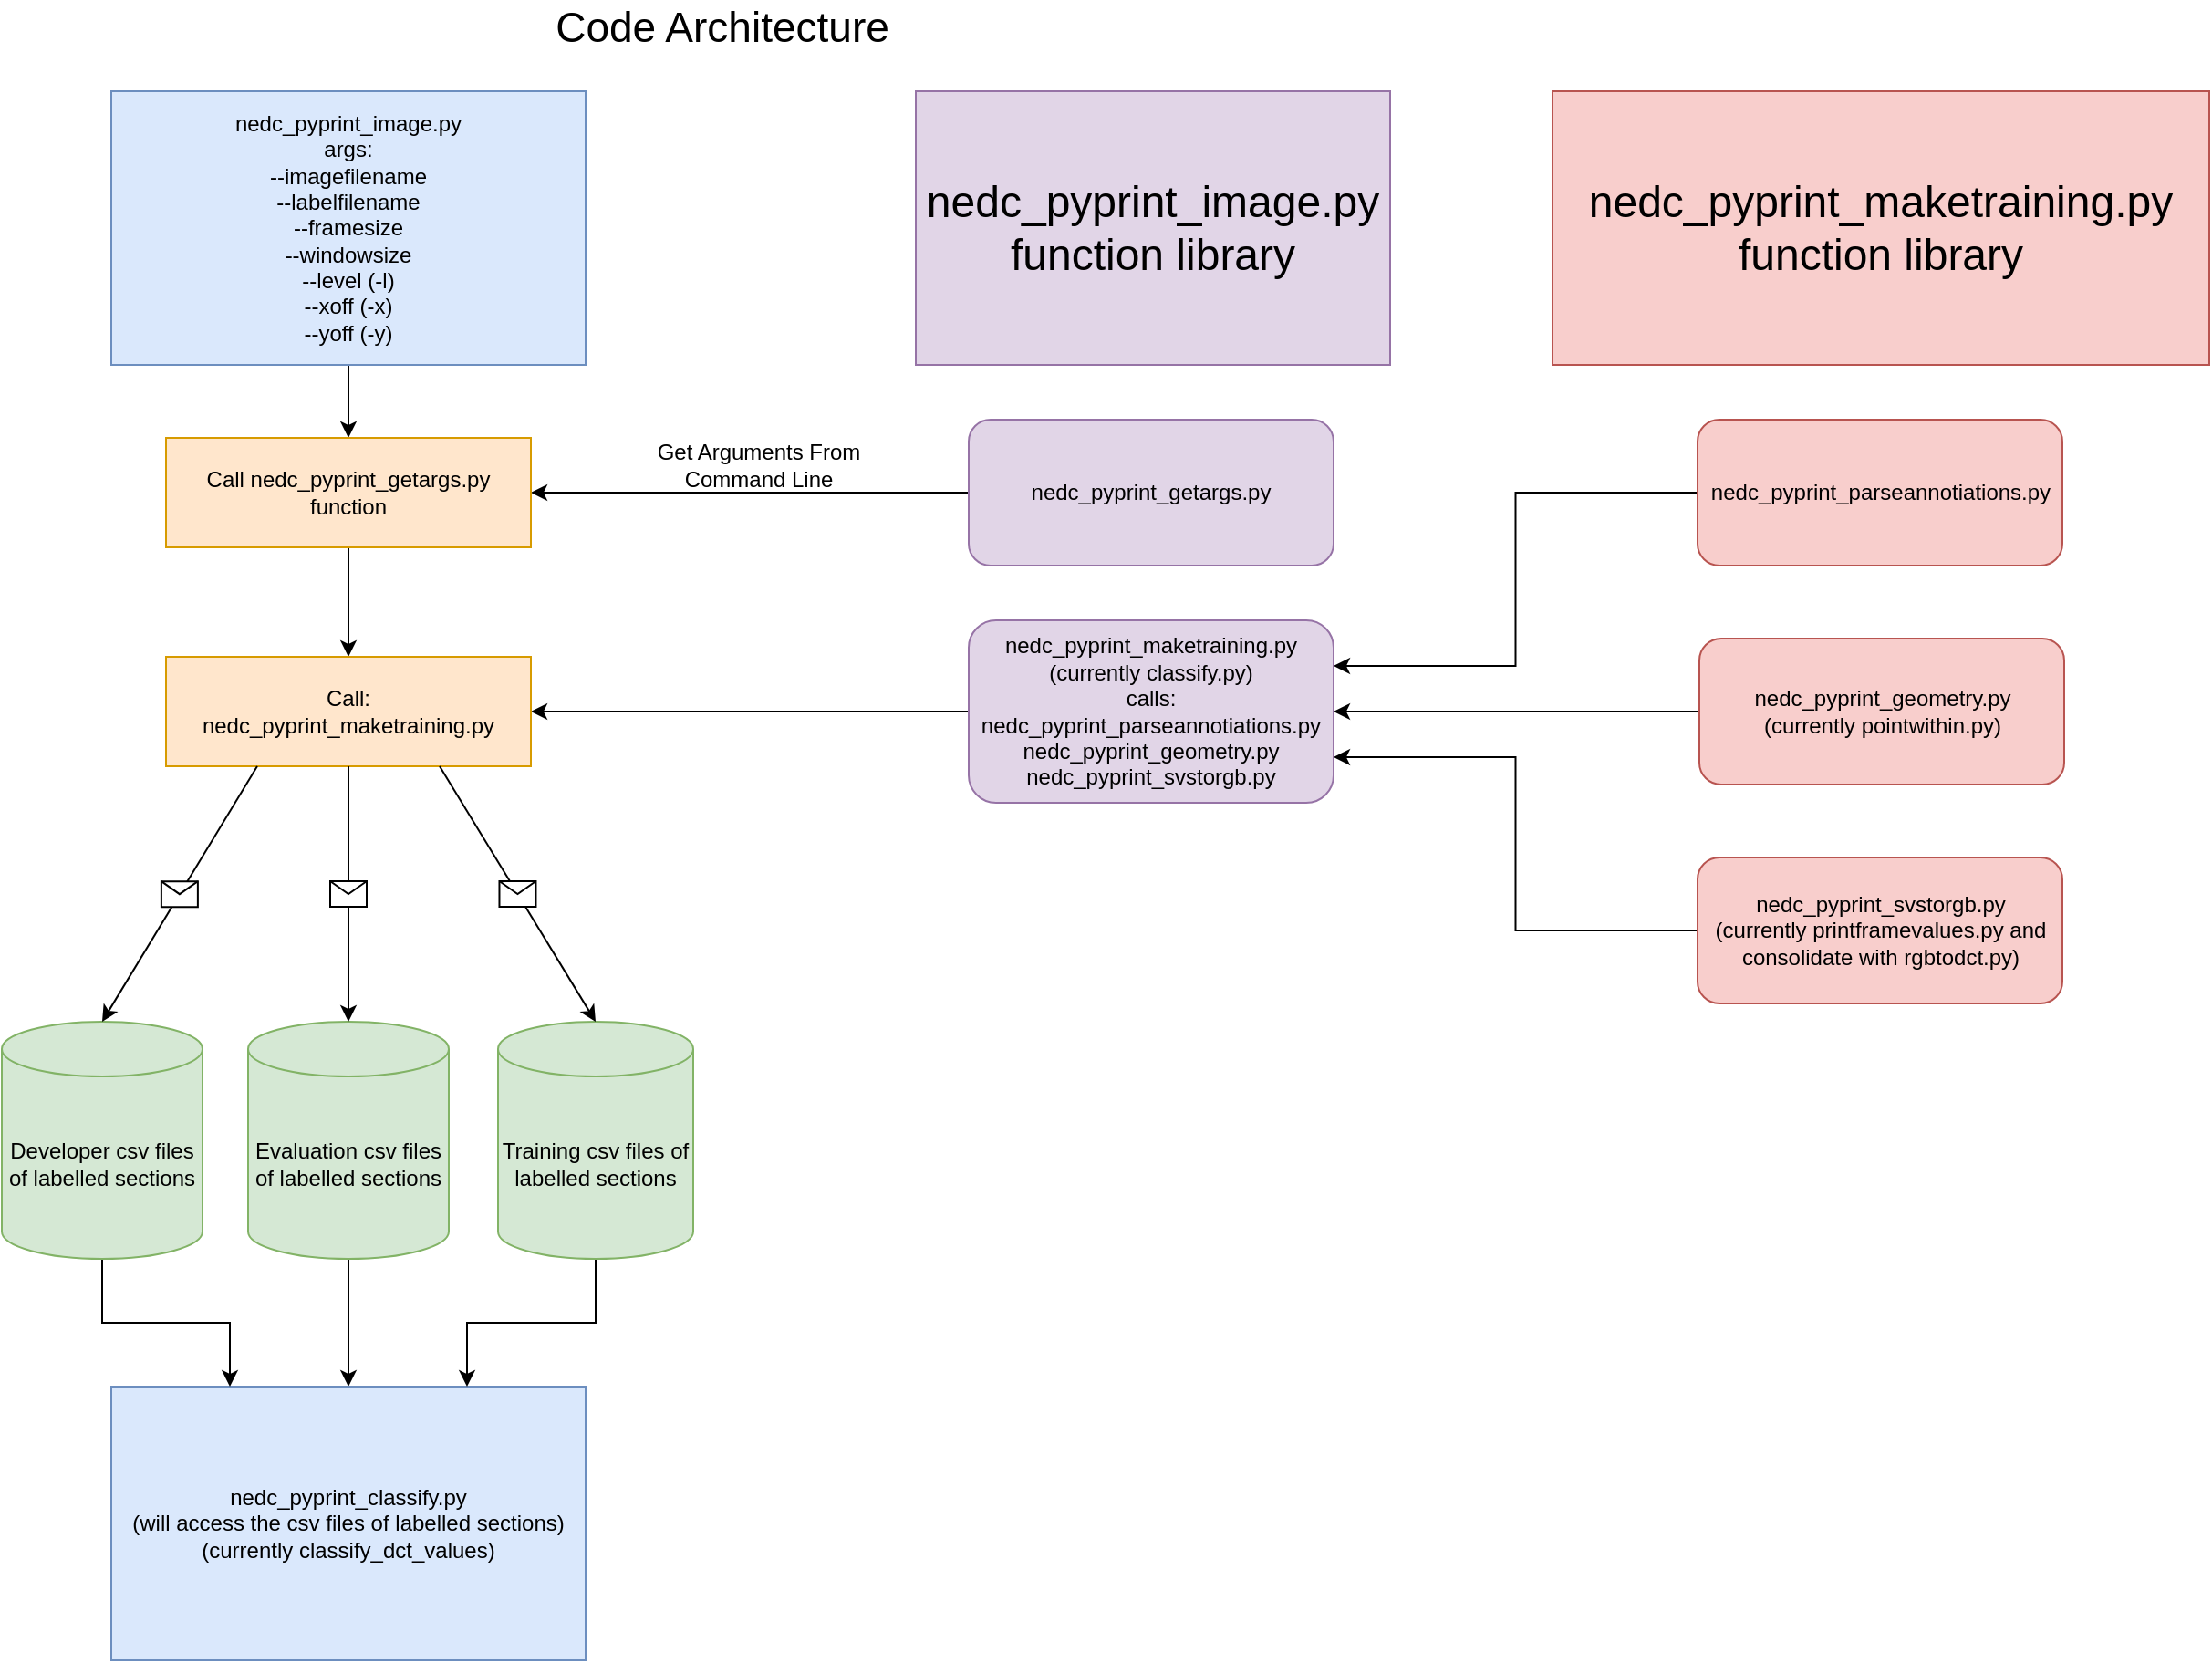 <mxfile version="24.0.4" type="device">
  <diagram name="Page-1" id="Pn_B5uRz9UyzJfgRzdLi">
    <mxGraphModel dx="1364" dy="843" grid="1" gridSize="10" guides="1" tooltips="1" connect="1" arrows="1" fold="1" page="1" pageScale="1" pageWidth="850" pageHeight="1100" math="0" shadow="0">
      <root>
        <mxCell id="0" />
        <mxCell id="1" parent="0" />
        <mxCell id="R12fR0HURLkSJvz07A9B-2" value="&lt;span style=&quot;font-size: 23px;&quot;&gt;Code Architecture&lt;/span&gt;" style="text;html=1;align=center;verticalAlign=middle;whiteSpace=wrap;rounded=0;" parent="1" vertex="1">
          <mxGeometry x="320" y="10" width="210" height="30" as="geometry" />
        </mxCell>
        <mxCell id="A-Pw-RAtUNQ02SP3cXzz-8" style="edgeStyle=orthogonalEdgeStyle;rounded=0;orthogonalLoop=1;jettySize=auto;html=1;exitX=0.5;exitY=1;exitDx=0;exitDy=0;entryX=0.5;entryY=0;entryDx=0;entryDy=0;" parent="1" source="A-Pw-RAtUNQ02SP3cXzz-1" target="A-Pw-RAtUNQ02SP3cXzz-9" edge="1">
          <mxGeometry relative="1" as="geometry">
            <mxPoint x="220" y="280" as="targetPoint" />
          </mxGeometry>
        </mxCell>
        <mxCell id="A-Pw-RAtUNQ02SP3cXzz-1" value="nedc_pyprint_image.py&lt;div&gt;args:&lt;/div&gt;&lt;div&gt;--imagefilename&lt;/div&gt;&lt;div&gt;--labelfilename&lt;/div&gt;&lt;div&gt;--framesize&lt;/div&gt;&lt;div&gt;--windowsize&lt;/div&gt;&lt;div&gt;--level (-l)&lt;/div&gt;&lt;div&gt;--xoff (-x)&lt;/div&gt;&lt;div&gt;--yoff (-y)&lt;/div&gt;" style="rounded=0;whiteSpace=wrap;html=1;fillColor=#dae8fc;strokeColor=#6c8ebf;" parent="1" vertex="1">
          <mxGeometry x="90" y="60" width="260" height="150" as="geometry" />
        </mxCell>
        <mxCell id="A-Pw-RAtUNQ02SP3cXzz-2" value="&lt;font style=&quot;font-size: 24px;&quot;&gt;nedc_pyprint_image.py&lt;/font&gt;&lt;div&gt;&lt;font style=&quot;font-size: 24px;&quot;&gt;function library&lt;/font&gt;&lt;/div&gt;" style="rounded=0;whiteSpace=wrap;html=1;fillColor=#e1d5e7;strokeColor=#9673a6;" parent="1" vertex="1">
          <mxGeometry x="531" y="60" width="260" height="150" as="geometry" />
        </mxCell>
        <mxCell id="A-Pw-RAtUNQ02SP3cXzz-5" style="edgeStyle=orthogonalEdgeStyle;rounded=0;orthogonalLoop=1;jettySize=auto;html=1;exitX=0;exitY=0.5;exitDx=0;exitDy=0;" parent="1" source="A-Pw-RAtUNQ02SP3cXzz-3" target="A-Pw-RAtUNQ02SP3cXzz-9" edge="1">
          <mxGeometry relative="1" as="geometry">
            <mxPoint x="320" y="280" as="targetPoint" />
          </mxGeometry>
        </mxCell>
        <mxCell id="A-Pw-RAtUNQ02SP3cXzz-3" value="nedc_pyprint_getargs.py" style="rounded=1;whiteSpace=wrap;html=1;fillColor=#e1d5e7;strokeColor=#9673a6;" parent="1" vertex="1">
          <mxGeometry x="560" y="240" width="200" height="80" as="geometry" />
        </mxCell>
        <mxCell id="A-Pw-RAtUNQ02SP3cXzz-7" value="Get Arguments From Command Line" style="text;html=1;align=center;verticalAlign=middle;whiteSpace=wrap;rounded=0;" parent="1" vertex="1">
          <mxGeometry x="370" y="250" width="150" height="30" as="geometry" />
        </mxCell>
        <mxCell id="A-Pw-RAtUNQ02SP3cXzz-13" style="edgeStyle=orthogonalEdgeStyle;rounded=0;orthogonalLoop=1;jettySize=auto;html=1;exitX=0.5;exitY=1;exitDx=0;exitDy=0;entryX=0.5;entryY=0;entryDx=0;entryDy=0;" parent="1" source="A-Pw-RAtUNQ02SP3cXzz-9" target="A-Pw-RAtUNQ02SP3cXzz-12" edge="1">
          <mxGeometry relative="1" as="geometry" />
        </mxCell>
        <mxCell id="A-Pw-RAtUNQ02SP3cXzz-9" value="Call nedc_pyprint_getargs.py function" style="rounded=0;whiteSpace=wrap;html=1;fillColor=#ffe6cc;strokeColor=#d79b00;" parent="1" vertex="1">
          <mxGeometry x="120" y="250" width="200" height="60" as="geometry" />
        </mxCell>
        <mxCell id="A-Pw-RAtUNQ02SP3cXzz-33" style="edgeStyle=orthogonalEdgeStyle;rounded=0;orthogonalLoop=1;jettySize=auto;html=1;exitX=0;exitY=0.5;exitDx=0;exitDy=0;entryX=1;entryY=0.5;entryDx=0;entryDy=0;" parent="1" source="A-Pw-RAtUNQ02SP3cXzz-10" target="A-Pw-RAtUNQ02SP3cXzz-12" edge="1">
          <mxGeometry relative="1" as="geometry">
            <Array as="points">
              <mxPoint x="430" y="400" />
              <mxPoint x="430" y="400" />
            </Array>
          </mxGeometry>
        </mxCell>
        <mxCell id="A-Pw-RAtUNQ02SP3cXzz-10" value="nedc_pyprint_maketraining.py&lt;div&gt;(currently classify.py)&lt;/div&gt;&lt;div&gt;calls:&lt;/div&gt;&lt;div&gt;nedc_pyprint_parseannotiations.py&lt;br&gt;&lt;/div&gt;&lt;div&gt;nedc_pyprint_geometry.py&lt;br&gt;&lt;/div&gt;&lt;div&gt;nedc_pyprint_svstorgb.py&lt;/div&gt;" style="rounded=1;whiteSpace=wrap;html=1;fillColor=#e1d5e7;strokeColor=#9673a6;" parent="1" vertex="1">
          <mxGeometry x="560" y="350" width="200" height="100" as="geometry" />
        </mxCell>
        <mxCell id="A-Pw-RAtUNQ02SP3cXzz-12" value="Call:&lt;div&gt;nedc_pyprint_maketraining.py&lt;/div&gt;" style="rounded=0;whiteSpace=wrap;html=1;fillColor=#ffe6cc;strokeColor=#d79b00;" parent="1" vertex="1">
          <mxGeometry x="120" y="370" width="200" height="60" as="geometry" />
        </mxCell>
        <mxCell id="s8Gx7B9oiF_B--dZA-3K-10" style="edgeStyle=orthogonalEdgeStyle;rounded=0;orthogonalLoop=1;jettySize=auto;html=1;exitX=0;exitY=0.5;exitDx=0;exitDy=0;entryX=1;entryY=0.25;entryDx=0;entryDy=0;" edge="1" parent="1" source="A-Pw-RAtUNQ02SP3cXzz-14" target="A-Pw-RAtUNQ02SP3cXzz-10">
          <mxGeometry relative="1" as="geometry" />
        </mxCell>
        <mxCell id="A-Pw-RAtUNQ02SP3cXzz-14" value="nedc_pyprint_parseannotiations.py" style="rounded=1;whiteSpace=wrap;html=1;fillColor=#f8cecc;strokeColor=#b85450;" parent="1" vertex="1">
          <mxGeometry x="959.5" y="240" width="200" height="80" as="geometry" />
        </mxCell>
        <mxCell id="s8Gx7B9oiF_B--dZA-3K-9" style="edgeStyle=orthogonalEdgeStyle;rounded=0;orthogonalLoop=1;jettySize=auto;html=1;exitX=0;exitY=0.5;exitDx=0;exitDy=0;" edge="1" parent="1" source="A-Pw-RAtUNQ02SP3cXzz-19" target="A-Pw-RAtUNQ02SP3cXzz-10">
          <mxGeometry relative="1" as="geometry" />
        </mxCell>
        <mxCell id="A-Pw-RAtUNQ02SP3cXzz-19" value="nedc_pyprint_geometry.py&lt;div&gt;(currently pointwithin.py)&lt;/div&gt;" style="rounded=1;whiteSpace=wrap;html=1;fillColor=#f8cecc;strokeColor=#b85450;" parent="1" vertex="1">
          <mxGeometry x="960.5" y="360" width="200" height="80" as="geometry" />
        </mxCell>
        <mxCell id="s8Gx7B9oiF_B--dZA-3K-8" style="edgeStyle=orthogonalEdgeStyle;rounded=0;orthogonalLoop=1;jettySize=auto;html=1;exitX=0;exitY=0.5;exitDx=0;exitDy=0;entryX=1;entryY=0.75;entryDx=0;entryDy=0;" edge="1" parent="1" source="A-Pw-RAtUNQ02SP3cXzz-21" target="A-Pw-RAtUNQ02SP3cXzz-10">
          <mxGeometry relative="1" as="geometry" />
        </mxCell>
        <mxCell id="A-Pw-RAtUNQ02SP3cXzz-21" value="nedc_pyprint_svstorgb.py&lt;div&gt;(currently printframevalues.py and consolidate with rgbtodct.py)&lt;/div&gt;" style="rounded=1;whiteSpace=wrap;html=1;fillColor=#f8cecc;strokeColor=#b85450;" parent="1" vertex="1">
          <mxGeometry x="959.5" y="480" width="200" height="80" as="geometry" />
        </mxCell>
        <mxCell id="s8Gx7B9oiF_B--dZA-3K-17" style="edgeStyle=orthogonalEdgeStyle;rounded=0;orthogonalLoop=1;jettySize=auto;html=1;exitX=0.5;exitY=1;exitDx=0;exitDy=0;exitPerimeter=0;entryX=0.5;entryY=0;entryDx=0;entryDy=0;" edge="1" parent="1" source="A-Pw-RAtUNQ02SP3cXzz-31" target="s8Gx7B9oiF_B--dZA-3K-16">
          <mxGeometry relative="1" as="geometry" />
        </mxCell>
        <mxCell id="A-Pw-RAtUNQ02SP3cXzz-31" value="Evaluation csv files of labelled sections" style="shape=cylinder3;whiteSpace=wrap;html=1;boundedLbl=1;backgroundOutline=1;size=15;fillColor=#d5e8d4;strokeColor=#82b366;" parent="1" vertex="1">
          <mxGeometry x="165" y="570" width="110" height="130" as="geometry" />
        </mxCell>
        <mxCell id="A-Pw-RAtUNQ02SP3cXzz-45" value="" style="endArrow=classic;html=1;rounded=0;exitX=0.5;exitY=1;exitDx=0;exitDy=0;entryX=0.5;entryY=0;entryDx=0;entryDy=0;entryPerimeter=0;" parent="1" source="A-Pw-RAtUNQ02SP3cXzz-12" target="A-Pw-RAtUNQ02SP3cXzz-31" edge="1">
          <mxGeometry relative="1" as="geometry">
            <mxPoint x="310" y="460" as="sourcePoint" />
            <mxPoint x="410" y="460" as="targetPoint" />
          </mxGeometry>
        </mxCell>
        <mxCell id="A-Pw-RAtUNQ02SP3cXzz-46" value="" style="shape=message;html=1;outlineConnect=0;" parent="A-Pw-RAtUNQ02SP3cXzz-45" vertex="1">
          <mxGeometry width="20" height="14" relative="1" as="geometry">
            <mxPoint x="-10" y="-7" as="offset" />
          </mxGeometry>
        </mxCell>
        <mxCell id="s8Gx7B9oiF_B--dZA-3K-11" value="&lt;font style=&quot;font-size: 24px;&quot;&gt;nedc_pyprint_maketraining.py&lt;/font&gt;&lt;div&gt;&lt;font style=&quot;font-size: 24px;&quot;&gt;function library&lt;/font&gt;&lt;/div&gt;" style="rounded=0;whiteSpace=wrap;html=1;fillColor=#f8cecc;strokeColor=#b85450;" vertex="1" parent="1">
          <mxGeometry x="880" y="60" width="360" height="150" as="geometry" />
        </mxCell>
        <mxCell id="s8Gx7B9oiF_B--dZA-3K-16" value="nedc_pyprint_classify.py&lt;div&gt;(will access the csv files of labelled sections)&lt;br&gt;&lt;div&gt;(currently classify_dct_values)&lt;/div&gt;&lt;/div&gt;" style="rounded=0;whiteSpace=wrap;html=1;fillColor=#dae8fc;strokeColor=#6c8ebf;" vertex="1" parent="1">
          <mxGeometry x="90" y="770" width="260" height="150" as="geometry" />
        </mxCell>
        <mxCell id="s8Gx7B9oiF_B--dZA-3K-25" style="edgeStyle=orthogonalEdgeStyle;rounded=0;orthogonalLoop=1;jettySize=auto;html=1;exitX=0.5;exitY=1;exitDx=0;exitDy=0;exitPerimeter=0;entryX=0.25;entryY=0;entryDx=0;entryDy=0;" edge="1" parent="1" source="s8Gx7B9oiF_B--dZA-3K-18" target="s8Gx7B9oiF_B--dZA-3K-16">
          <mxGeometry relative="1" as="geometry" />
        </mxCell>
        <mxCell id="s8Gx7B9oiF_B--dZA-3K-18" value="Developer csv files of labelled sections" style="shape=cylinder3;whiteSpace=wrap;html=1;boundedLbl=1;backgroundOutline=1;size=15;fillColor=#d5e8d4;strokeColor=#82b366;" vertex="1" parent="1">
          <mxGeometry x="30" y="570" width="110" height="130" as="geometry" />
        </mxCell>
        <mxCell id="s8Gx7B9oiF_B--dZA-3K-24" style="edgeStyle=orthogonalEdgeStyle;rounded=0;orthogonalLoop=1;jettySize=auto;html=1;exitX=0.5;exitY=1;exitDx=0;exitDy=0;exitPerimeter=0;entryX=0.75;entryY=0;entryDx=0;entryDy=0;" edge="1" parent="1" source="s8Gx7B9oiF_B--dZA-3K-19" target="s8Gx7B9oiF_B--dZA-3K-16">
          <mxGeometry relative="1" as="geometry" />
        </mxCell>
        <mxCell id="s8Gx7B9oiF_B--dZA-3K-19" value="Training csv files of labelled sections" style="shape=cylinder3;whiteSpace=wrap;html=1;boundedLbl=1;backgroundOutline=1;size=15;fillColor=#d5e8d4;strokeColor=#82b366;" vertex="1" parent="1">
          <mxGeometry x="302" y="570" width="107" height="130" as="geometry" />
        </mxCell>
        <mxCell id="s8Gx7B9oiF_B--dZA-3K-20" value="" style="endArrow=classic;html=1;rounded=0;exitX=0.25;exitY=1;exitDx=0;exitDy=0;entryX=0.5;entryY=0;entryDx=0;entryDy=0;entryPerimeter=0;" edge="1" parent="1" source="A-Pw-RAtUNQ02SP3cXzz-12" target="s8Gx7B9oiF_B--dZA-3K-18">
          <mxGeometry relative="1" as="geometry">
            <mxPoint x="230" y="440" as="sourcePoint" />
            <mxPoint x="230" y="580" as="targetPoint" />
          </mxGeometry>
        </mxCell>
        <mxCell id="s8Gx7B9oiF_B--dZA-3K-21" value="" style="shape=message;html=1;outlineConnect=0;" vertex="1" parent="s8Gx7B9oiF_B--dZA-3K-20">
          <mxGeometry width="20" height="14" relative="1" as="geometry">
            <mxPoint x="-10" y="-7" as="offset" />
          </mxGeometry>
        </mxCell>
        <mxCell id="s8Gx7B9oiF_B--dZA-3K-22" value="" style="endArrow=classic;html=1;rounded=0;exitX=0.75;exitY=1;exitDx=0;exitDy=0;entryX=0.5;entryY=0;entryDx=0;entryDy=0;entryPerimeter=0;" edge="1" parent="1" source="A-Pw-RAtUNQ02SP3cXzz-12" target="s8Gx7B9oiF_B--dZA-3K-19">
          <mxGeometry relative="1" as="geometry">
            <mxPoint x="230" y="440" as="sourcePoint" />
            <mxPoint x="230" y="580" as="targetPoint" />
          </mxGeometry>
        </mxCell>
        <mxCell id="s8Gx7B9oiF_B--dZA-3K-23" value="" style="shape=message;html=1;outlineConnect=0;" vertex="1" parent="s8Gx7B9oiF_B--dZA-3K-22">
          <mxGeometry width="20" height="14" relative="1" as="geometry">
            <mxPoint x="-10" y="-7" as="offset" />
          </mxGeometry>
        </mxCell>
      </root>
    </mxGraphModel>
  </diagram>
</mxfile>
